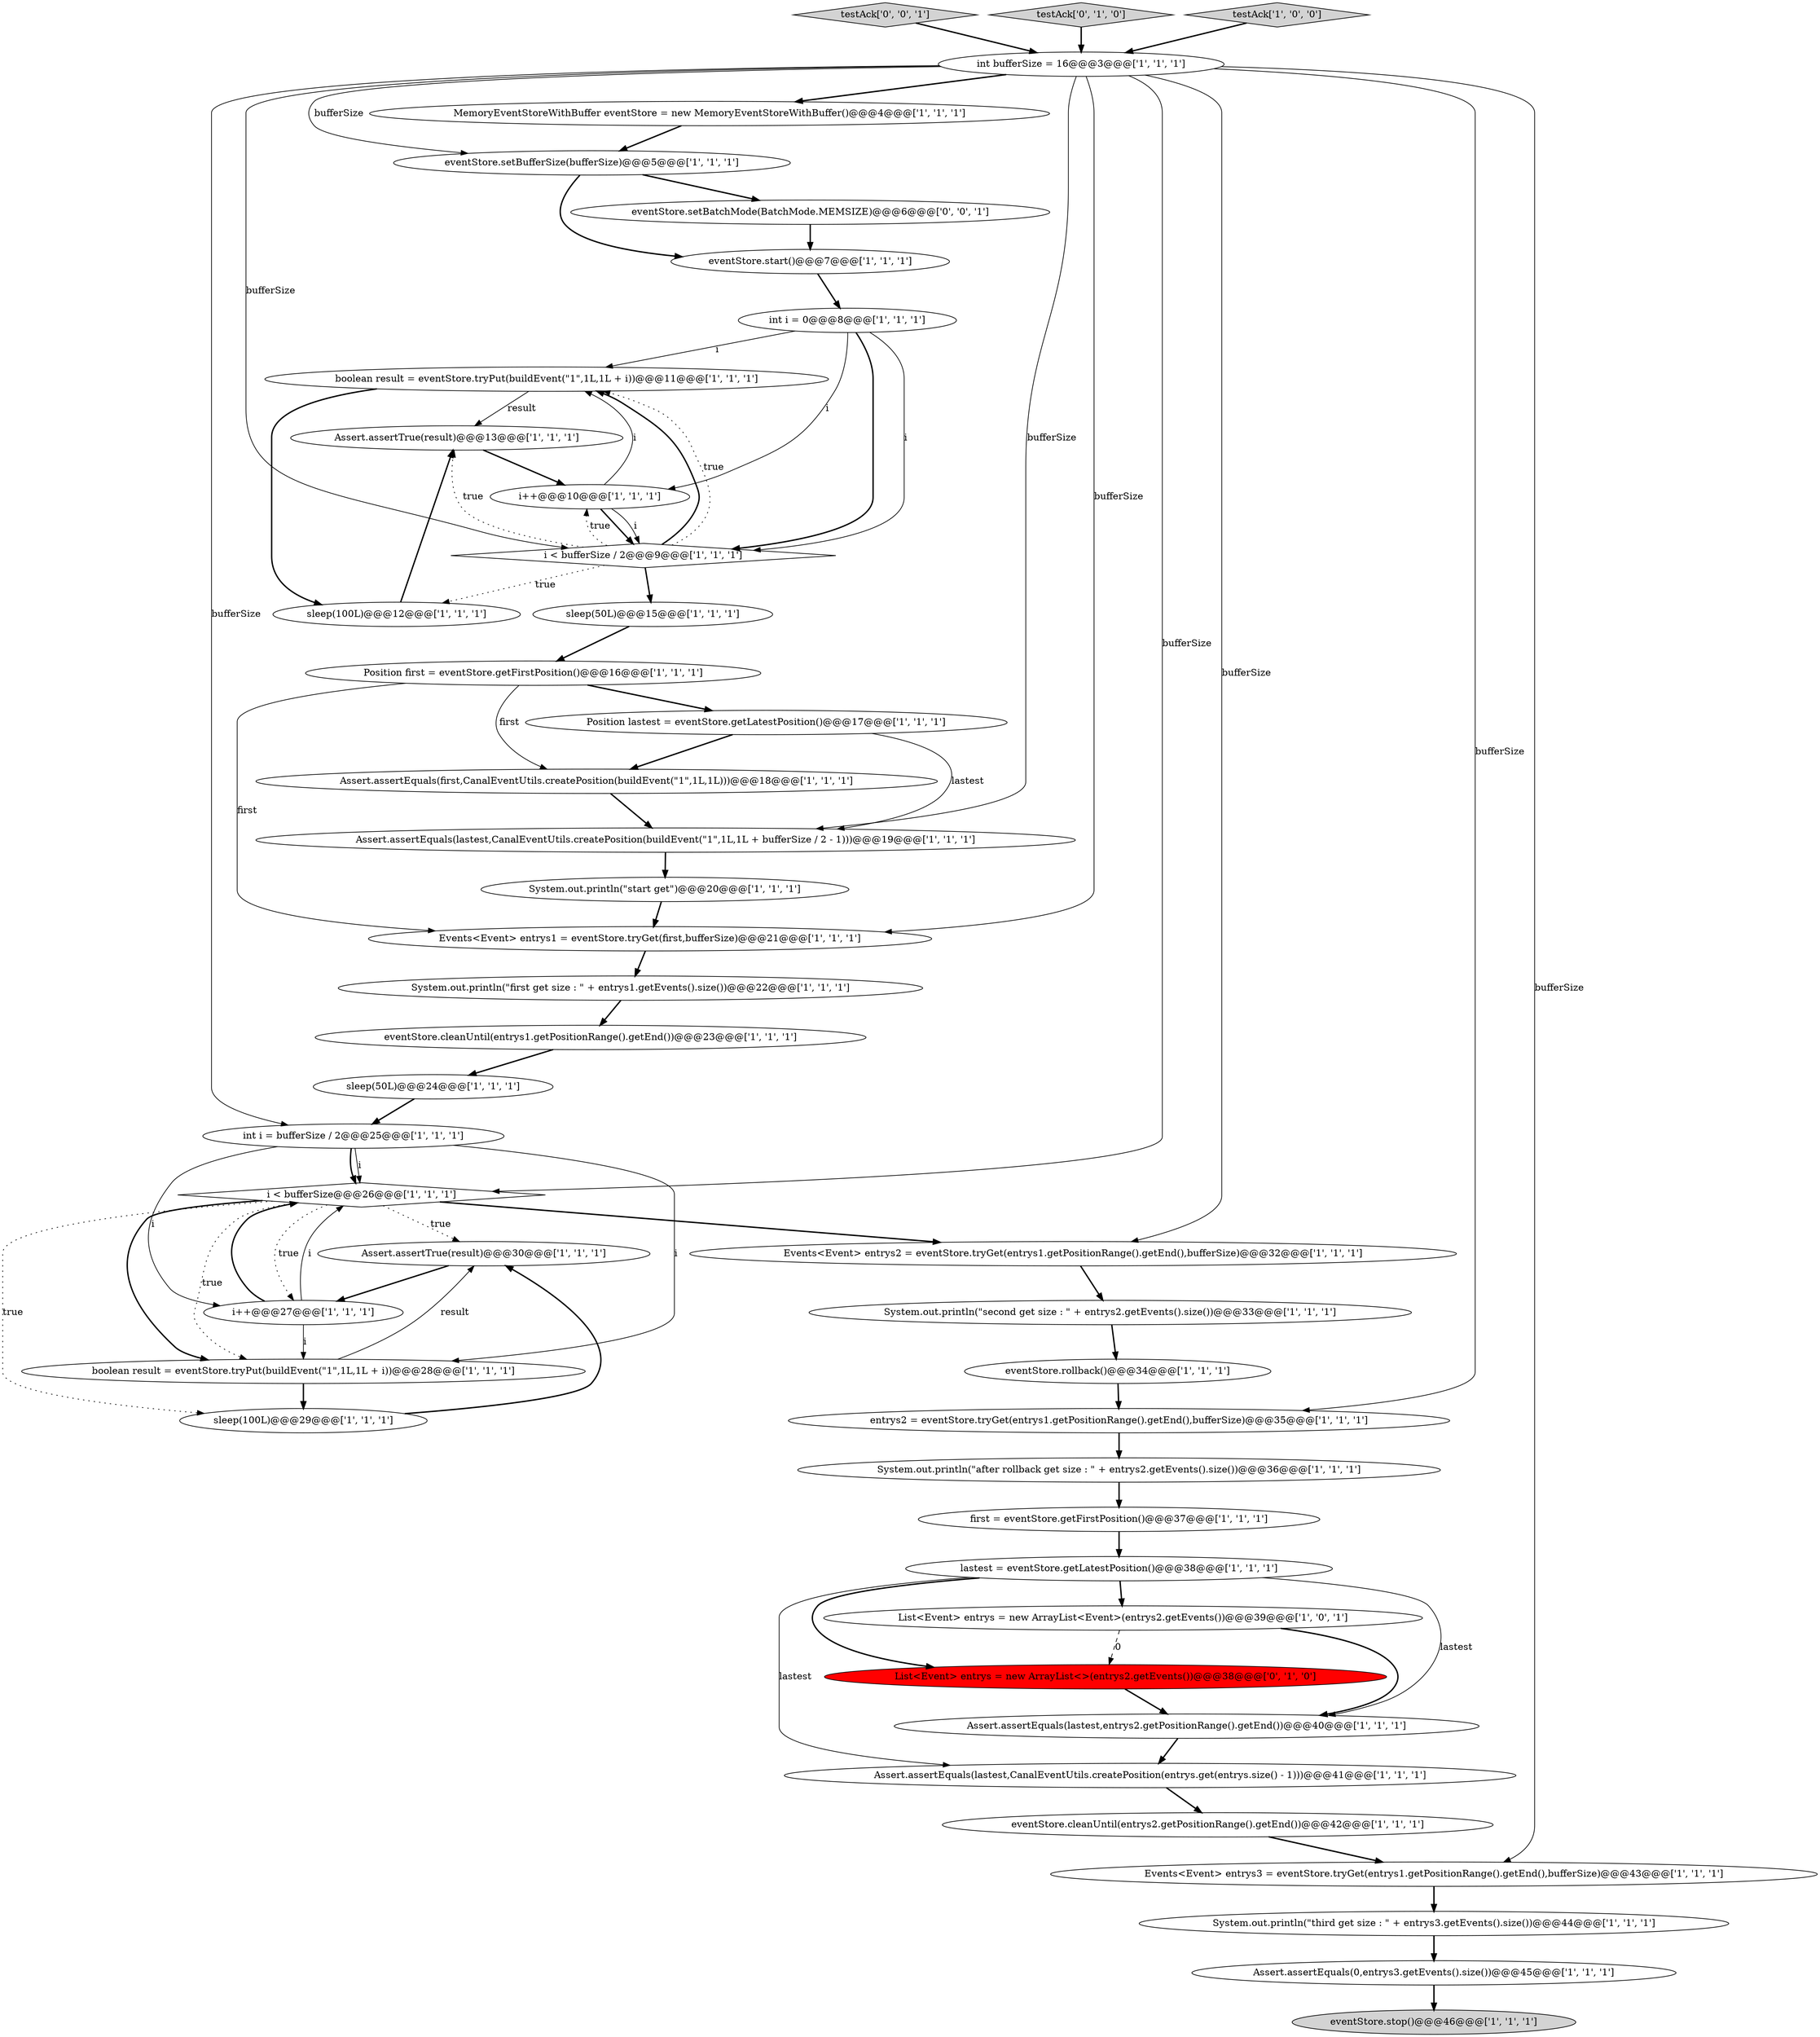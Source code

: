digraph {
41 [style = filled, label = "int i = bufferSize / 2@@@25@@@['1', '1', '1']", fillcolor = white, shape = ellipse image = "AAA0AAABBB1BBB"];
23 [style = filled, label = "System.out.println(\"first get size : \" + entrys1.getEvents().size())@@@22@@@['1', '1', '1']", fillcolor = white, shape = ellipse image = "AAA0AAABBB1BBB"];
29 [style = filled, label = "Assert.assertEquals(lastest,CanalEventUtils.createPosition(entrys.get(entrys.size() - 1)))@@@41@@@['1', '1', '1']", fillcolor = white, shape = ellipse image = "AAA0AAABBB1BBB"];
7 [style = filled, label = "Assert.assertTrue(result)@@@30@@@['1', '1', '1']", fillcolor = white, shape = ellipse image = "AAA0AAABBB1BBB"];
17 [style = filled, label = "i < bufferSize@@@26@@@['1', '1', '1']", fillcolor = white, shape = diamond image = "AAA0AAABBB1BBB"];
37 [style = filled, label = "Events<Event> entrys3 = eventStore.tryGet(entrys1.getPositionRange().getEnd(),bufferSize)@@@43@@@['1', '1', '1']", fillcolor = white, shape = ellipse image = "AAA0AAABBB1BBB"];
3 [style = filled, label = "Events<Event> entrys2 = eventStore.tryGet(entrys1.getPositionRange().getEnd(),bufferSize)@@@32@@@['1', '1', '1']", fillcolor = white, shape = ellipse image = "AAA0AAABBB1BBB"];
14 [style = filled, label = "Position lastest = eventStore.getLatestPosition()@@@17@@@['1', '1', '1']", fillcolor = white, shape = ellipse image = "AAA0AAABBB1BBB"];
35 [style = filled, label = "List<Event> entrys = new ArrayList<Event>(entrys2.getEvents())@@@39@@@['1', '0', '1']", fillcolor = white, shape = ellipse image = "AAA0AAABBB1BBB"];
11 [style = filled, label = "Assert.assertEquals(lastest,entrys2.getPositionRange().getEnd())@@@40@@@['1', '1', '1']", fillcolor = white, shape = ellipse image = "AAA0AAABBB1BBB"];
42 [style = filled, label = "List<Event> entrys = new ArrayList<>(entrys2.getEvents())@@@38@@@['0', '1', '0']", fillcolor = red, shape = ellipse image = "AAA1AAABBB2BBB"];
45 [style = filled, label = "eventStore.setBatchMode(BatchMode.MEMSIZE)@@@6@@@['0', '0', '1']", fillcolor = white, shape = ellipse image = "AAA0AAABBB3BBB"];
12 [style = filled, label = "Assert.assertEquals(first,CanalEventUtils.createPosition(buildEvent(\"1\",1L,1L)))@@@18@@@['1', '1', '1']", fillcolor = white, shape = ellipse image = "AAA0AAABBB1BBB"];
34 [style = filled, label = "entrys2 = eventStore.tryGet(entrys1.getPositionRange().getEnd(),bufferSize)@@@35@@@['1', '1', '1']", fillcolor = white, shape = ellipse image = "AAA0AAABBB1BBB"];
0 [style = filled, label = "eventStore.setBufferSize(bufferSize)@@@5@@@['1', '1', '1']", fillcolor = white, shape = ellipse image = "AAA0AAABBB1BBB"];
20 [style = filled, label = "eventStore.rollback()@@@34@@@['1', '1', '1']", fillcolor = white, shape = ellipse image = "AAA0AAABBB1BBB"];
6 [style = filled, label = "Assert.assertTrue(result)@@@13@@@['1', '1', '1']", fillcolor = white, shape = ellipse image = "AAA0AAABBB1BBB"];
15 [style = filled, label = "boolean result = eventStore.tryPut(buildEvent(\"1\",1L,1L + i))@@@11@@@['1', '1', '1']", fillcolor = white, shape = ellipse image = "AAA0AAABBB1BBB"];
24 [style = filled, label = "i++@@@10@@@['1', '1', '1']", fillcolor = white, shape = ellipse image = "AAA0AAABBB1BBB"];
5 [style = filled, label = "Assert.assertEquals(0,entrys3.getEvents().size())@@@45@@@['1', '1', '1']", fillcolor = white, shape = ellipse image = "AAA0AAABBB1BBB"];
21 [style = filled, label = "lastest = eventStore.getLatestPosition()@@@38@@@['1', '1', '1']", fillcolor = white, shape = ellipse image = "AAA0AAABBB1BBB"];
36 [style = filled, label = "eventStore.cleanUntil(entrys2.getPositionRange().getEnd())@@@42@@@['1', '1', '1']", fillcolor = white, shape = ellipse image = "AAA0AAABBB1BBB"];
28 [style = filled, label = "sleep(100L)@@@29@@@['1', '1', '1']", fillcolor = white, shape = ellipse image = "AAA0AAABBB1BBB"];
40 [style = filled, label = "first = eventStore.getFirstPosition()@@@37@@@['1', '1', '1']", fillcolor = white, shape = ellipse image = "AAA0AAABBB1BBB"];
1 [style = filled, label = "eventStore.stop()@@@46@@@['1', '1', '1']", fillcolor = lightgray, shape = ellipse image = "AAA0AAABBB1BBB"];
44 [style = filled, label = "testAck['0', '0', '1']", fillcolor = lightgray, shape = diamond image = "AAA0AAABBB3BBB"];
31 [style = filled, label = "MemoryEventStoreWithBuffer eventStore = new MemoryEventStoreWithBuffer()@@@4@@@['1', '1', '1']", fillcolor = white, shape = ellipse image = "AAA0AAABBB1BBB"];
16 [style = filled, label = "int i = 0@@@8@@@['1', '1', '1']", fillcolor = white, shape = ellipse image = "AAA0AAABBB1BBB"];
19 [style = filled, label = "sleep(50L)@@@15@@@['1', '1', '1']", fillcolor = white, shape = ellipse image = "AAA0AAABBB1BBB"];
33 [style = filled, label = "i < bufferSize / 2@@@9@@@['1', '1', '1']", fillcolor = white, shape = diamond image = "AAA0AAABBB1BBB"];
43 [style = filled, label = "testAck['0', '1', '0']", fillcolor = lightgray, shape = diamond image = "AAA0AAABBB2BBB"];
30 [style = filled, label = "Assert.assertEquals(lastest,CanalEventUtils.createPosition(buildEvent(\"1\",1L,1L + bufferSize / 2 - 1)))@@@19@@@['1', '1', '1']", fillcolor = white, shape = ellipse image = "AAA0AAABBB1BBB"];
2 [style = filled, label = "System.out.println(\"start get\")@@@20@@@['1', '1', '1']", fillcolor = white, shape = ellipse image = "AAA0AAABBB1BBB"];
26 [style = filled, label = "eventStore.start()@@@7@@@['1', '1', '1']", fillcolor = white, shape = ellipse image = "AAA0AAABBB1BBB"];
39 [style = filled, label = "System.out.println(\"second get size : \" + entrys2.getEvents().size())@@@33@@@['1', '1', '1']", fillcolor = white, shape = ellipse image = "AAA0AAABBB1BBB"];
4 [style = filled, label = "sleep(50L)@@@24@@@['1', '1', '1']", fillcolor = white, shape = ellipse image = "AAA0AAABBB1BBB"];
18 [style = filled, label = "sleep(100L)@@@12@@@['1', '1', '1']", fillcolor = white, shape = ellipse image = "AAA0AAABBB1BBB"];
9 [style = filled, label = "Events<Event> entrys1 = eventStore.tryGet(first,bufferSize)@@@21@@@['1', '1', '1']", fillcolor = white, shape = ellipse image = "AAA0AAABBB1BBB"];
13 [style = filled, label = "testAck['1', '0', '0']", fillcolor = lightgray, shape = diamond image = "AAA0AAABBB1BBB"];
10 [style = filled, label = "eventStore.cleanUntil(entrys1.getPositionRange().getEnd())@@@23@@@['1', '1', '1']", fillcolor = white, shape = ellipse image = "AAA0AAABBB1BBB"];
38 [style = filled, label = "System.out.println(\"third get size : \" + entrys3.getEvents().size())@@@44@@@['1', '1', '1']", fillcolor = white, shape = ellipse image = "AAA0AAABBB1BBB"];
22 [style = filled, label = "boolean result = eventStore.tryPut(buildEvent(\"1\",1L,1L + i))@@@28@@@['1', '1', '1']", fillcolor = white, shape = ellipse image = "AAA0AAABBB1BBB"];
8 [style = filled, label = "int bufferSize = 16@@@3@@@['1', '1', '1']", fillcolor = white, shape = ellipse image = "AAA0AAABBB1BBB"];
25 [style = filled, label = "System.out.println(\"after rollback get size : \" + entrys2.getEvents().size())@@@36@@@['1', '1', '1']", fillcolor = white, shape = ellipse image = "AAA0AAABBB1BBB"];
27 [style = filled, label = "i++@@@27@@@['1', '1', '1']", fillcolor = white, shape = ellipse image = "AAA0AAABBB1BBB"];
32 [style = filled, label = "Position first = eventStore.getFirstPosition()@@@16@@@['1', '1', '1']", fillcolor = white, shape = ellipse image = "AAA0AAABBB1BBB"];
29->36 [style = bold, label=""];
38->5 [style = bold, label=""];
8->30 [style = solid, label="bufferSize"];
8->34 [style = solid, label="bufferSize"];
34->25 [style = bold, label=""];
21->42 [style = bold, label=""];
44->8 [style = bold, label=""];
0->26 [style = bold, label=""];
24->15 [style = solid, label="i"];
41->22 [style = solid, label="i"];
33->6 [style = dotted, label="true"];
8->31 [style = bold, label=""];
33->15 [style = bold, label=""];
0->45 [style = bold, label=""];
27->22 [style = solid, label="i"];
31->0 [style = bold, label=""];
20->34 [style = bold, label=""];
8->33 [style = solid, label="bufferSize"];
21->11 [style = solid, label="lastest"];
8->0 [style = solid, label="bufferSize"];
35->42 [style = dashed, label="0"];
41->27 [style = solid, label="i"];
28->7 [style = bold, label=""];
11->29 [style = bold, label=""];
32->9 [style = solid, label="first"];
32->14 [style = bold, label=""];
40->21 [style = bold, label=""];
6->24 [style = bold, label=""];
12->30 [style = bold, label=""];
22->28 [style = bold, label=""];
16->15 [style = solid, label="i"];
2->9 [style = bold, label=""];
32->12 [style = solid, label="first"];
17->22 [style = bold, label=""];
14->30 [style = solid, label="lastest"];
8->41 [style = solid, label="bufferSize"];
15->18 [style = bold, label=""];
4->41 [style = bold, label=""];
27->17 [style = solid, label="i"];
17->7 [style = dotted, label="true"];
9->23 [style = bold, label=""];
24->33 [style = bold, label=""];
26->16 [style = bold, label=""];
5->1 [style = bold, label=""];
41->17 [style = bold, label=""];
19->32 [style = bold, label=""];
21->29 [style = solid, label="lastest"];
15->6 [style = solid, label="result"];
8->37 [style = solid, label="bufferSize"];
33->15 [style = dotted, label="true"];
18->6 [style = bold, label=""];
16->33 [style = bold, label=""];
42->11 [style = bold, label=""];
37->38 [style = bold, label=""];
8->3 [style = solid, label="bufferSize"];
14->12 [style = bold, label=""];
43->8 [style = bold, label=""];
17->28 [style = dotted, label="true"];
27->17 [style = bold, label=""];
33->18 [style = dotted, label="true"];
10->4 [style = bold, label=""];
23->10 [style = bold, label=""];
17->3 [style = bold, label=""];
7->27 [style = bold, label=""];
3->39 [style = bold, label=""];
8->9 [style = solid, label="bufferSize"];
33->24 [style = dotted, label="true"];
24->33 [style = solid, label="i"];
45->26 [style = bold, label=""];
16->24 [style = solid, label="i"];
36->37 [style = bold, label=""];
22->7 [style = solid, label="result"];
17->22 [style = dotted, label="true"];
33->19 [style = bold, label=""];
30->2 [style = bold, label=""];
21->35 [style = bold, label=""];
13->8 [style = bold, label=""];
39->20 [style = bold, label=""];
16->33 [style = solid, label="i"];
17->27 [style = dotted, label="true"];
25->40 [style = bold, label=""];
41->17 [style = solid, label="i"];
8->17 [style = solid, label="bufferSize"];
35->11 [style = bold, label=""];
}
